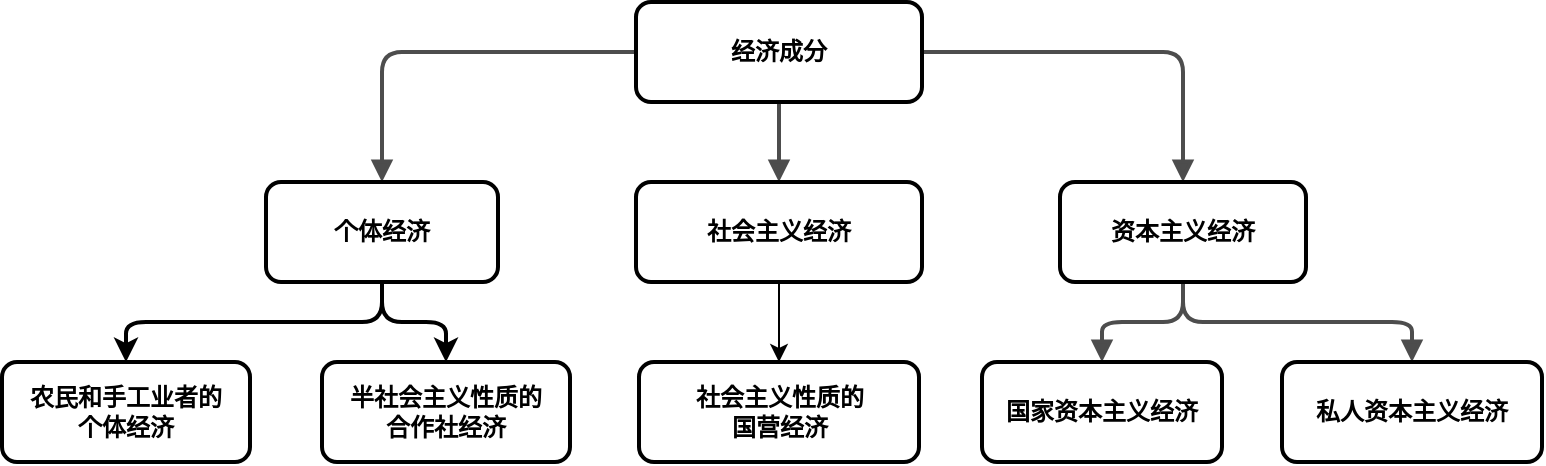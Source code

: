 <mxfile version="21.3.8" type="github">
  <diagram name="Page-1" id="19d8dcba-68ad-dc05-1034-9cf7b2a963f6">
    <mxGraphModel dx="1064" dy="752" grid="1" gridSize="10" guides="1" tooltips="1" connect="1" arrows="1" fold="1" page="1" pageScale="1" pageWidth="1100" pageHeight="850" background="none" math="0" shadow="0">
      <root>
        <mxCell id="0" />
        <mxCell id="1" parent="0" />
        <mxCell id="218ae93e1282097f-42" value="" style="edgeStyle=orthogonalEdgeStyle;rounded=1;html=1;labelBackgroundColor=none;endArrow=block;endFill=1;strokeColor=#4D4D4D;strokeWidth=2;fontFamily=Verdana;fontSize=12;fontStyle=1" parent="1" source="6257edae8c83ed4a-1" target="6257edae8c83ed4a-12" edge="1">
          <mxGeometry relative="1" as="geometry" />
        </mxCell>
        <mxCell id="218ae93e1282097f-43" value="" style="edgeStyle=orthogonalEdgeStyle;rounded=1;html=1;labelBackgroundColor=none;endArrow=block;endFill=1;strokeColor=#4D4D4D;strokeWidth=2;fontFamily=Verdana;fontSize=12;fontStyle=1" parent="1" source="6257edae8c83ed4a-1" target="6257edae8c83ed4a-9" edge="1">
          <mxGeometry relative="1" as="geometry" />
        </mxCell>
        <mxCell id="218ae93e1282097f-44" value="" style="edgeStyle=orthogonalEdgeStyle;rounded=1;html=1;labelBackgroundColor=none;endArrow=block;endFill=1;strokeColor=#4D4D4D;strokeWidth=2;fontFamily=Verdana;fontSize=12;fontStyle=1" parent="1" source="6257edae8c83ed4a-1" target="218ae93e1282097f-2" edge="1">
          <mxGeometry relative="1" as="geometry" />
        </mxCell>
        <mxCell id="218ae93e1282097f-47" value="" style="edgeStyle=orthogonalEdgeStyle;rounded=1;html=1;labelBackgroundColor=none;endArrow=block;endFill=1;strokeColor=#4D4D4D;strokeWidth=2;fontFamily=Verdana;fontSize=12;fontStyle=1" parent="1" source="218ae93e1282097f-2" target="218ae93e1282097f-5" edge="1">
          <mxGeometry relative="1" as="geometry" />
        </mxCell>
        <mxCell id="218ae93e1282097f-48" value="" style="edgeStyle=orthogonalEdgeStyle;rounded=1;html=1;labelBackgroundColor=none;endArrow=block;endFill=1;strokeColor=#4D4D4D;strokeWidth=2;fontFamily=Verdana;fontSize=12;fontStyle=1" parent="1" source="218ae93e1282097f-2" target="6257edae8c83ed4a-24" edge="1">
          <mxGeometry relative="1" as="geometry" />
        </mxCell>
        <mxCell id="218ae93e1282097f-8" value="&lt;span style=&quot;background-color: initial;&quot;&gt;农民和手工业者的&lt;br&gt;个体经济&lt;/span&gt;" style="whiteSpace=wrap;html=1;rounded=1;shadow=0;comic=0;strokeWidth=2;fontFamily=Verdana;align=center;fontSize=12;fontStyle=1" parent="1" vertex="1">
          <mxGeometry x="570" y="320" width="124" height="50" as="geometry" />
        </mxCell>
        <mxCell id="CBqyigHfaGCu5dgJ1UMK-3" style="edgeStyle=orthogonalEdgeStyle;orthogonalLoop=1;jettySize=auto;html=1;exitX=0.5;exitY=1;exitDx=0;exitDy=0;entryX=0.5;entryY=0;entryDx=0;entryDy=0;rounded=1;strokeWidth=2;" edge="1" parent="1" source="6257edae8c83ed4a-9" target="6257edae8c83ed4a-21">
          <mxGeometry relative="1" as="geometry" />
        </mxCell>
        <mxCell id="CBqyigHfaGCu5dgJ1UMK-4" style="edgeStyle=orthogonalEdgeStyle;rounded=1;orthogonalLoop=1;jettySize=auto;html=1;exitX=0.5;exitY=1;exitDx=0;exitDy=0;entryX=0.5;entryY=0;entryDx=0;entryDy=0;strokeWidth=2;" edge="1" parent="1" source="6257edae8c83ed4a-9" target="218ae93e1282097f-8">
          <mxGeometry relative="1" as="geometry" />
        </mxCell>
        <mxCell id="6257edae8c83ed4a-9" value="个体经济" style="whiteSpace=wrap;html=1;rounded=1;shadow=0;comic=0;strokeWidth=2;fontFamily=Verdana;align=center;fontSize=12;fontStyle=1" parent="1" vertex="1">
          <mxGeometry x="702" y="230" width="116" height="50" as="geometry" />
        </mxCell>
        <mxCell id="6257edae8c83ed4a-21" value="半社会主义性质的&lt;br&gt;合作社经济" style="whiteSpace=wrap;html=1;rounded=1;shadow=0;comic=0;strokeWidth=2;fontFamily=Verdana;align=center;fontSize=12;fontStyle=1" parent="1" vertex="1">
          <mxGeometry x="730" y="320" width="124" height="50" as="geometry" />
        </mxCell>
        <mxCell id="CBqyigHfaGCu5dgJ1UMK-2" value="" style="edgeStyle=orthogonalEdgeStyle;rounded=0;orthogonalLoop=1;jettySize=auto;html=1;" edge="1" parent="1" source="6257edae8c83ed4a-12" target="CBqyigHfaGCu5dgJ1UMK-1">
          <mxGeometry relative="1" as="geometry" />
        </mxCell>
        <mxCell id="6257edae8c83ed4a-12" value="社会主义经济" style="whiteSpace=wrap;html=1;rounded=1;shadow=0;comic=0;strokeWidth=2;fontFamily=Verdana;align=center;fontSize=12;fontStyle=1" parent="1" vertex="1">
          <mxGeometry x="887" y="230" width="143" height="50" as="geometry" />
        </mxCell>
        <mxCell id="6257edae8c83ed4a-1" value="经济成分" style="whiteSpace=wrap;html=1;rounded=1;shadow=0;comic=0;strokeWidth=2;fontFamily=Verdana;align=center;fontSize=12;fontStyle=1" parent="1" vertex="1">
          <mxGeometry x="887" y="140" width="143" height="50" as="geometry" />
        </mxCell>
        <mxCell id="218ae93e1282097f-2" value="资本主义经济" style="whiteSpace=wrap;html=1;rounded=1;shadow=0;comic=0;strokeWidth=2;fontFamily=Verdana;align=center;fontSize=12;fontStyle=1" parent="1" vertex="1">
          <mxGeometry x="1099" y="230" width="123" height="50" as="geometry" />
        </mxCell>
        <mxCell id="6257edae8c83ed4a-24" value="国家资本主义经济" style="whiteSpace=wrap;html=1;rounded=1;shadow=0;comic=0;strokeWidth=2;fontFamily=Verdana;align=center;fontSize=12;fontStyle=1" parent="1" vertex="1">
          <mxGeometry x="1060" y="320" width="120" height="50" as="geometry" />
        </mxCell>
        <mxCell id="218ae93e1282097f-5" value="私人资本主义经济" style="whiteSpace=wrap;html=1;rounded=1;shadow=0;comic=0;strokeWidth=2;fontFamily=Verdana;align=center;fontSize=12;fontStyle=1" parent="1" vertex="1">
          <mxGeometry x="1210" y="320" width="130" height="50" as="geometry" />
        </mxCell>
        <mxCell id="CBqyigHfaGCu5dgJ1UMK-1" value="社会主义性质的&lt;br&gt;国营经济" style="whiteSpace=wrap;html=1;rounded=1;shadow=0;comic=0;strokeWidth=2;fontFamily=Verdana;align=center;fontSize=12;fontStyle=1" vertex="1" parent="1">
          <mxGeometry x="888.5" y="320" width="140" height="50" as="geometry" />
        </mxCell>
      </root>
    </mxGraphModel>
  </diagram>
</mxfile>
